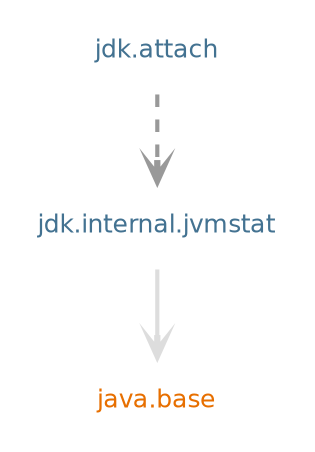 digraph "jdk.attach" {
  nodesep=.5;
  ranksep=0.600000;
  pencolor=transparent;
  node [shape=plaintext, fontcolor="#000000", fontname="DejaVuSans", fontsize=12, margin=".2,.2"];
  edge [penwidth=2, color="#999999", arrowhead=open, arrowsize=1];
  subgraph se {
  "java.base" [fontcolor="#e76f00", group=java];
  }
  subgraph jdk {
  "jdk.attach" [fontcolor="#437291", group=jdk];
  "jdk.internal.jvmstat" [fontcolor="#437291", group=jdk];
  }
  "jdk.attach" -> "jdk.internal.jvmstat" [style="dashed"];
  "jdk.internal.jvmstat" -> "java.base" [color="#dddddd"];
}
